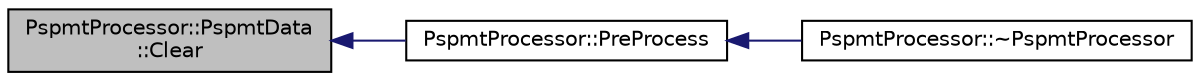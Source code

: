 digraph "PspmtProcessor::PspmtData::Clear"
{
  edge [fontname="Helvetica",fontsize="10",labelfontname="Helvetica",labelfontsize="10"];
  node [fontname="Helvetica",fontsize="10",shape=record];
  rankdir="LR";
  Node1 [label="PspmtProcessor::PspmtData\l::Clear",height=0.2,width=0.4,color="black", fillcolor="grey75", style="filled", fontcolor="black"];
  Node1 -> Node2 [dir="back",color="midnightblue",fontsize="10",style="solid",fontname="Helvetica"];
  Node2 [label="PspmtProcessor::PreProcess",height=0.2,width=0.4,color="black", fillcolor="white", style="filled",URL="$dd/d2c/class_pspmt_processor.html#afd615887b035057293dc86455155c3c7"];
  Node2 -> Node3 [dir="back",color="midnightblue",fontsize="10",style="solid",fontname="Helvetica"];
  Node3 [label="PspmtProcessor::~PspmtProcessor",height=0.2,width=0.4,color="black", fillcolor="white", style="filled",URL="$dd/d2c/class_pspmt_processor.html#a23ed80963dc7c683eba1b95aa12f37db"];
}
